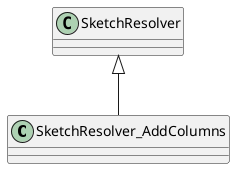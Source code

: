 @startuml
class SketchResolver_AddColumns {
}
SketchResolver <|-- SketchResolver_AddColumns
@enduml
